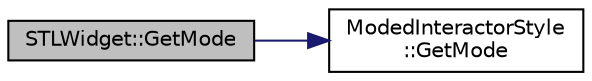 digraph "STLWidget::GetMode"
{
 // LATEX_PDF_SIZE
  edge [fontname="Helvetica",fontsize="10",labelfontname="Helvetica",labelfontsize="10"];
  node [fontname="Helvetica",fontsize="10",shape=record];
  rankdir="LR";
  Node1 [label="STLWidget::GetMode",height=0.2,width=0.4,color="black", fillcolor="grey75", style="filled", fontcolor="black",tooltip="Get the current mouse interaction mode."];
  Node1 -> Node2 [color="midnightblue",fontsize="10",style="solid",fontname="Helvetica"];
  Node2 [label="ModedInteractorStyle\l::GetMode",height=0.2,width=0.4,color="black", fillcolor="white", style="filled",URL="$class_moded_interactor_style.html#a243afb3ac89af491fc6bcd8fce72fa3c",tooltip="Get the current interactor style."];
}
